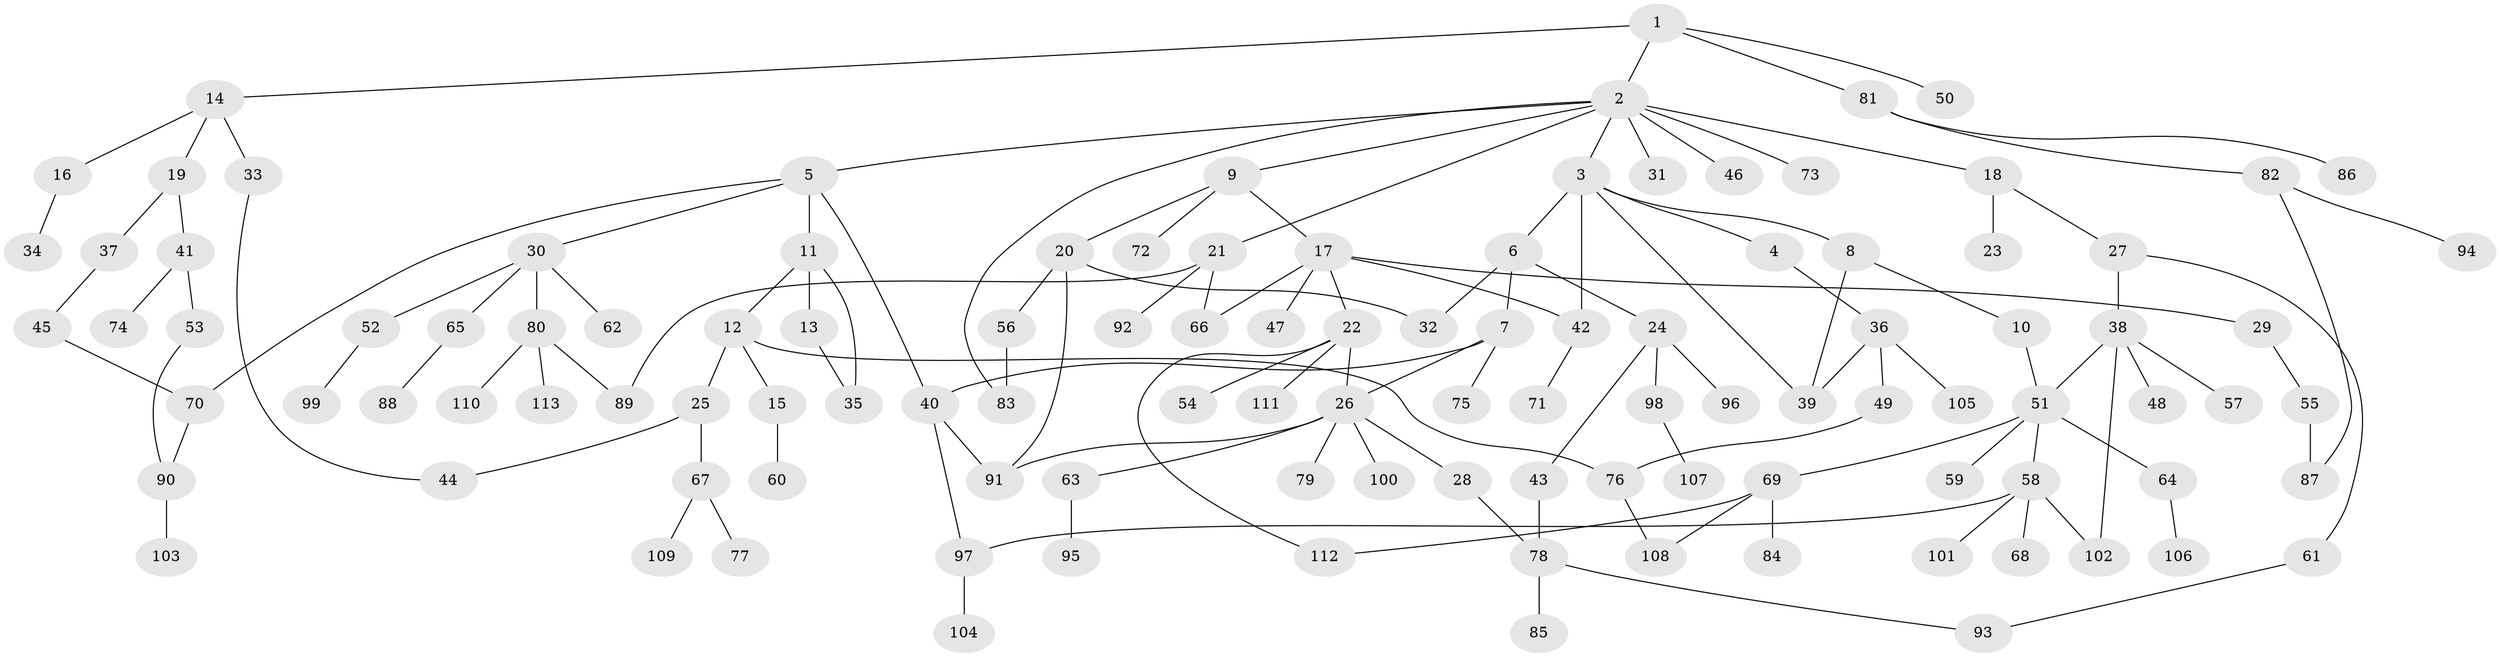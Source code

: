 // coarse degree distribution, {5: 0.10294117647058823, 3: 0.20588235294117646, 2: 0.2647058823529412, 4: 0.08823529411764706, 1: 0.29411764705882354, 9: 0.014705882352941176, 6: 0.029411764705882353}
// Generated by graph-tools (version 1.1) at 2025/36/03/04/25 23:36:06]
// undirected, 113 vertices, 136 edges
graph export_dot {
  node [color=gray90,style=filled];
  1;
  2;
  3;
  4;
  5;
  6;
  7;
  8;
  9;
  10;
  11;
  12;
  13;
  14;
  15;
  16;
  17;
  18;
  19;
  20;
  21;
  22;
  23;
  24;
  25;
  26;
  27;
  28;
  29;
  30;
  31;
  32;
  33;
  34;
  35;
  36;
  37;
  38;
  39;
  40;
  41;
  42;
  43;
  44;
  45;
  46;
  47;
  48;
  49;
  50;
  51;
  52;
  53;
  54;
  55;
  56;
  57;
  58;
  59;
  60;
  61;
  62;
  63;
  64;
  65;
  66;
  67;
  68;
  69;
  70;
  71;
  72;
  73;
  74;
  75;
  76;
  77;
  78;
  79;
  80;
  81;
  82;
  83;
  84;
  85;
  86;
  87;
  88;
  89;
  90;
  91;
  92;
  93;
  94;
  95;
  96;
  97;
  98;
  99;
  100;
  101;
  102;
  103;
  104;
  105;
  106;
  107;
  108;
  109;
  110;
  111;
  112;
  113;
  1 -- 2;
  1 -- 14;
  1 -- 50;
  1 -- 81;
  2 -- 3;
  2 -- 5;
  2 -- 9;
  2 -- 18;
  2 -- 21;
  2 -- 31;
  2 -- 46;
  2 -- 73;
  2 -- 83;
  3 -- 4;
  3 -- 6;
  3 -- 8;
  3 -- 39;
  3 -- 42;
  4 -- 36;
  5 -- 11;
  5 -- 30;
  5 -- 40;
  5 -- 70;
  6 -- 7;
  6 -- 24;
  6 -- 32;
  7 -- 26;
  7 -- 40;
  7 -- 75;
  8 -- 10;
  8 -- 39;
  9 -- 17;
  9 -- 20;
  9 -- 72;
  10 -- 51;
  11 -- 12;
  11 -- 13;
  11 -- 35;
  12 -- 15;
  12 -- 25;
  12 -- 76;
  13 -- 35;
  14 -- 16;
  14 -- 19;
  14 -- 33;
  15 -- 60;
  16 -- 34;
  17 -- 22;
  17 -- 29;
  17 -- 42;
  17 -- 47;
  17 -- 66;
  18 -- 23;
  18 -- 27;
  19 -- 37;
  19 -- 41;
  20 -- 32;
  20 -- 56;
  20 -- 91;
  21 -- 89;
  21 -- 92;
  21 -- 66;
  22 -- 54;
  22 -- 111;
  22 -- 26;
  22 -- 112;
  24 -- 43;
  24 -- 96;
  24 -- 98;
  25 -- 67;
  25 -- 44;
  26 -- 28;
  26 -- 63;
  26 -- 79;
  26 -- 100;
  26 -- 91;
  27 -- 38;
  27 -- 61;
  28 -- 78;
  29 -- 55;
  30 -- 52;
  30 -- 62;
  30 -- 65;
  30 -- 80;
  33 -- 44;
  36 -- 49;
  36 -- 105;
  36 -- 39;
  37 -- 45;
  38 -- 48;
  38 -- 57;
  38 -- 102;
  38 -- 51;
  40 -- 97;
  40 -- 91;
  41 -- 53;
  41 -- 74;
  42 -- 71;
  43 -- 78;
  45 -- 70;
  49 -- 76;
  51 -- 58;
  51 -- 59;
  51 -- 64;
  51 -- 69;
  52 -- 99;
  53 -- 90;
  55 -- 87;
  56 -- 83;
  58 -- 68;
  58 -- 97;
  58 -- 101;
  58 -- 102;
  61 -- 93;
  63 -- 95;
  64 -- 106;
  65 -- 88;
  67 -- 77;
  67 -- 109;
  69 -- 84;
  69 -- 112;
  69 -- 108;
  70 -- 90;
  76 -- 108;
  78 -- 85;
  78 -- 93;
  80 -- 110;
  80 -- 113;
  80 -- 89;
  81 -- 82;
  81 -- 86;
  82 -- 94;
  82 -- 87;
  90 -- 103;
  97 -- 104;
  98 -- 107;
}

